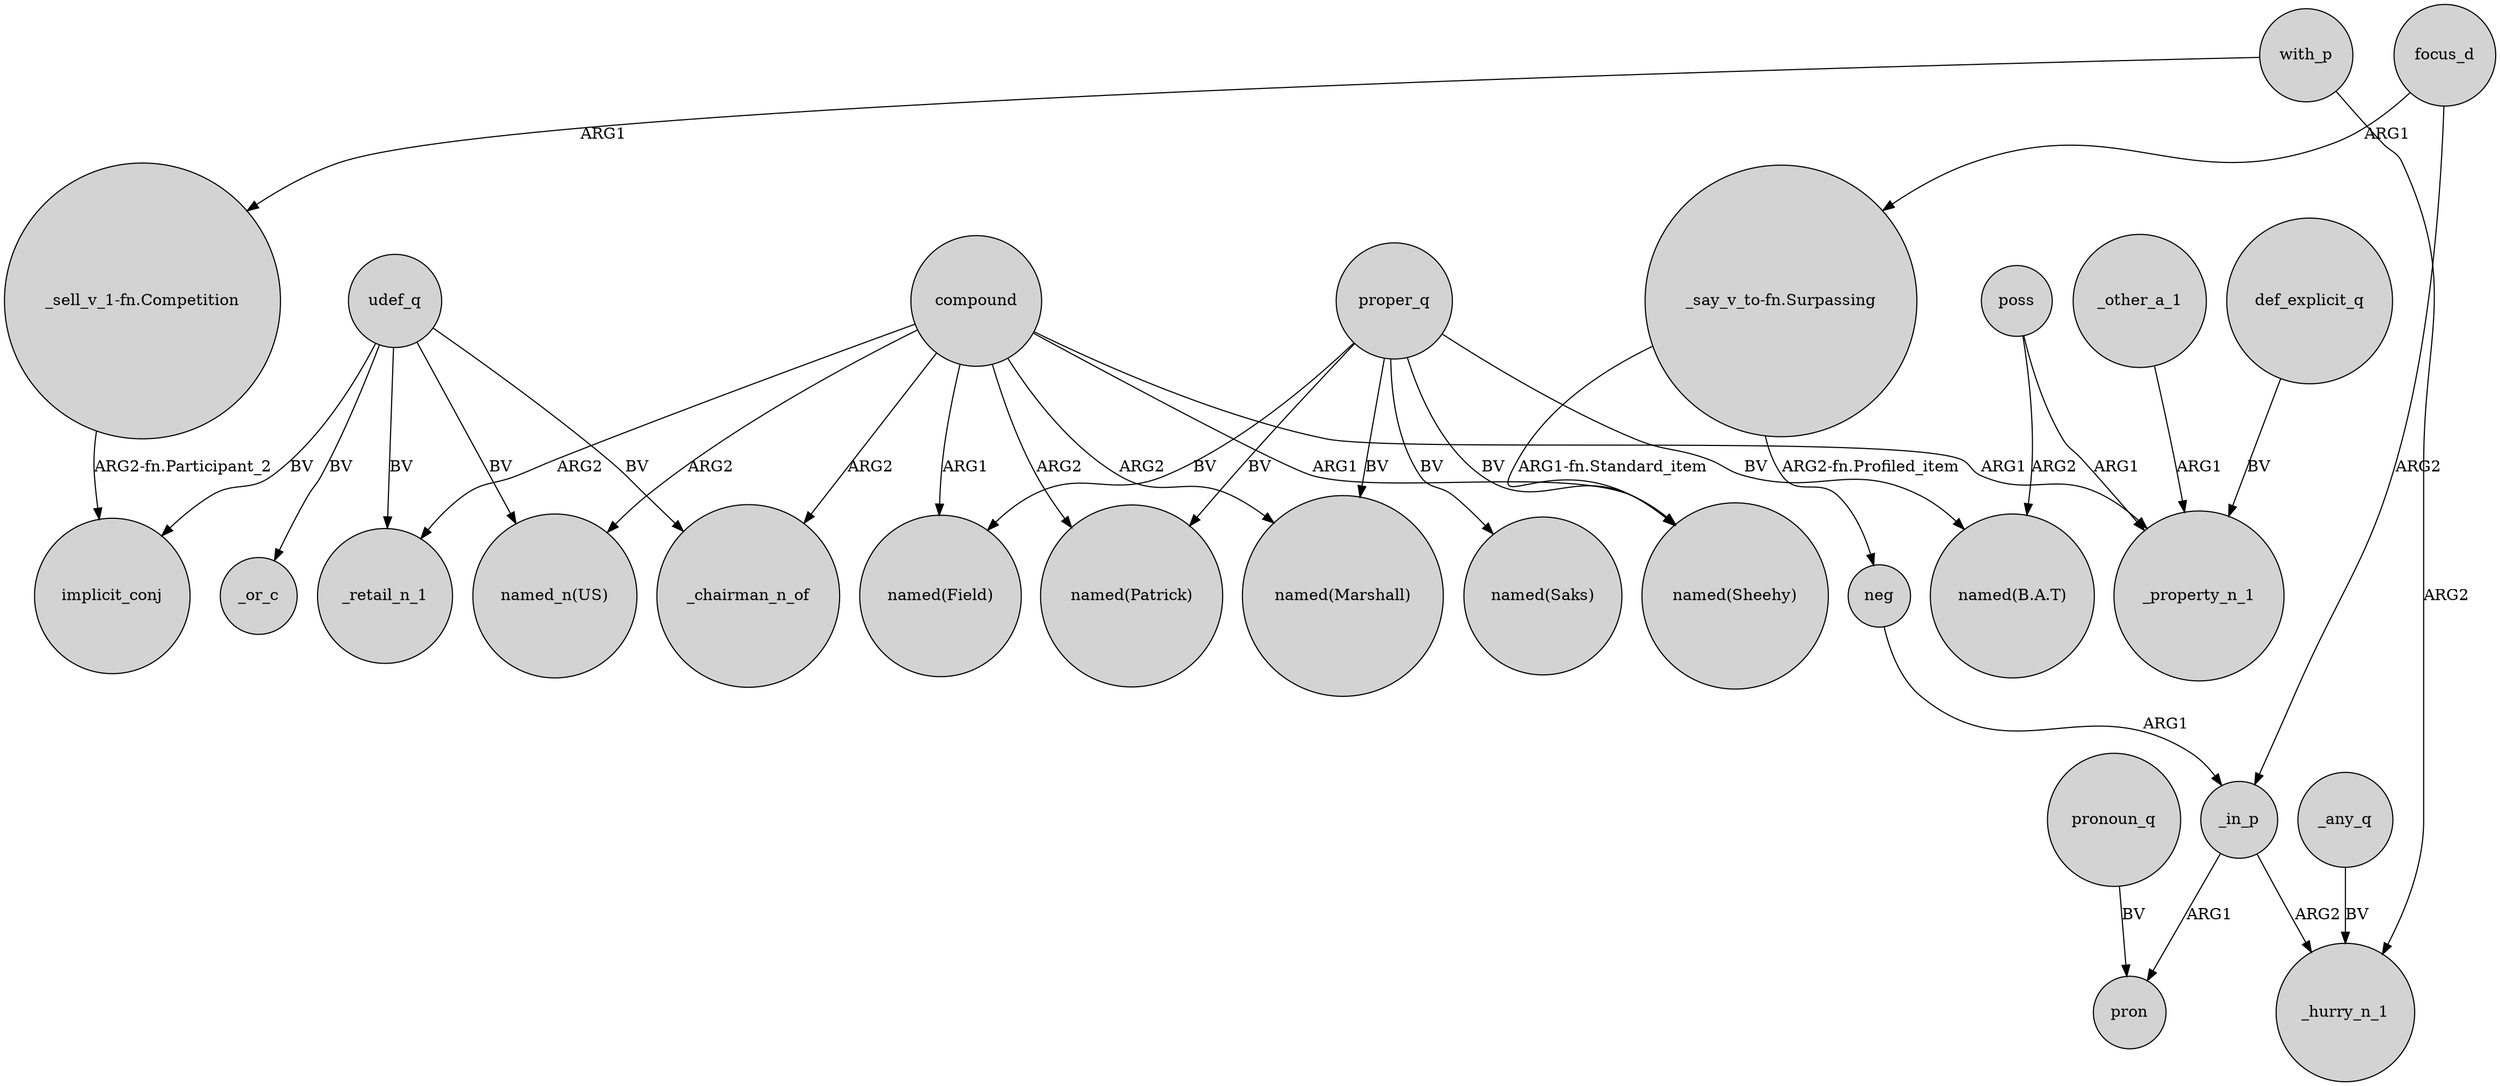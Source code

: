 digraph {
	node [shape=circle style=filled]
	compound -> _chairman_n_of [label=ARG2]
	proper_q -> "named(Patrick)" [label=BV]
	proper_q -> "named(B.A.T)" [label=BV]
	"_say_v_to-fn.Surpassing" -> "named(Sheehy)" [label="ARG1-fn.Standard_item"]
	compound -> "named(Marshall)" [label=ARG2]
	udef_q -> _chairman_n_of [label=BV]
	proper_q -> "named(Marshall)" [label=BV]
	neg -> _in_p [label=ARG1]
	"_sell_v_1-fn.Competition" -> implicit_conj [label="ARG2-fn.Participant_2"]
	compound -> _retail_n_1 [label=ARG2]
	udef_q -> _or_c [label=BV]
	compound -> _property_n_1 [label=ARG1]
	_in_p -> _hurry_n_1 [label=ARG2]
	udef_q -> "named_n(US)" [label=BV]
	pronoun_q -> pron [label=BV]
	udef_q -> _retail_n_1 [label=BV]
	proper_q -> "named(Saks)" [label=BV]
	poss -> _property_n_1 [label=ARG1]
	focus_d -> _in_p [label=ARG2]
	def_explicit_q -> _property_n_1 [label=BV]
	compound -> "named(Sheehy)" [label=ARG1]
	compound -> "named(Field)" [label=ARG1]
	compound -> "named(Patrick)" [label=ARG2]
	poss -> "named(B.A.T)" [label=ARG2]
	focus_d -> "_say_v_to-fn.Surpassing" [label=ARG1]
	proper_q -> "named(Field)" [label=BV]
	with_p -> "_sell_v_1-fn.Competition" [label=ARG1]
	_any_q -> _hurry_n_1 [label=BV]
	with_p -> _hurry_n_1 [label=ARG2]
	compound -> "named_n(US)" [label=ARG2]
	udef_q -> implicit_conj [label=BV]
	_in_p -> pron [label=ARG1]
	proper_q -> "named(Sheehy)" [label=BV]
	_other_a_1 -> _property_n_1 [label=ARG1]
	"_say_v_to-fn.Surpassing" -> neg [label="ARG2-fn.Profiled_item"]
}
